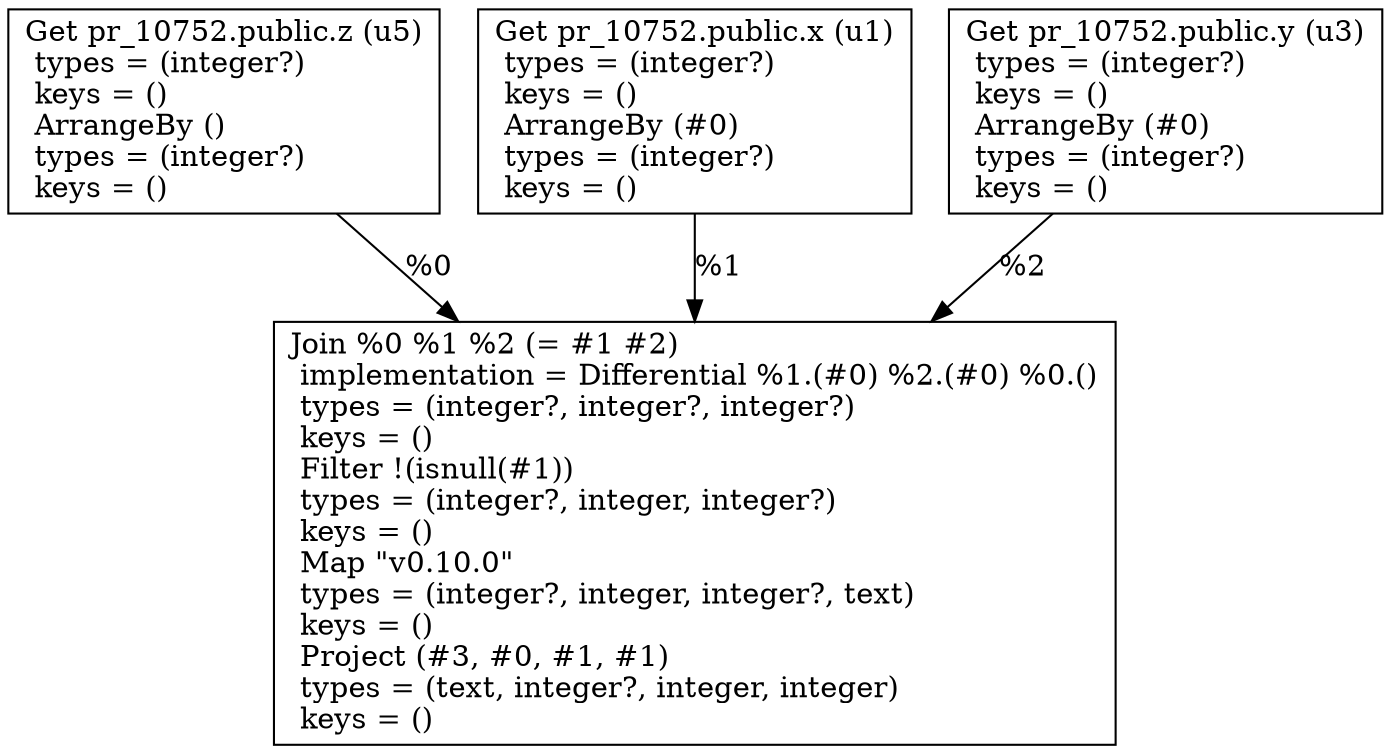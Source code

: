 digraph G {
    node0 [shape = record, label=" Get pr_10752.public.z (u5)\l  types = (integer?)\l  keys = ()\l ArrangeBy ()\l  types = (integer?)\l  keys = ()\l"]
    node1 [shape = record, label=" Get pr_10752.public.x (u1)\l  types = (integer?)\l  keys = ()\l ArrangeBy (#0)\l  types = (integer?)\l  keys = ()\l"]
    node2 [shape = record, label=" Get pr_10752.public.y (u3)\l  types = (integer?)\l  keys = ()\l ArrangeBy (#0)\l  types = (integer?)\l  keys = ()\l"]
    node3 [shape = record, label=" Join %0 %1 %2 (= #1 #2)\l  implementation = Differential %1.(#0) %2.(#0) %0.()\l  types = (integer?, integer?, integer?)\l  keys = ()\l Filter !(isnull(#1))\l  types = (integer?, integer, integer?)\l  keys = ()\l Map \"v0.10.0\"\l  types = (integer?, integer, integer?, text)\l  keys = ()\l Project (#3, #0, #1, #1)\l  types = (text, integer?, integer, integer)\l  keys = ()\l"]
    node2 -> node3 [label = "%2\l"]
    node1 -> node3 [label = "%1\l"]
    node0 -> node3 [label = "%0\l"]
}
